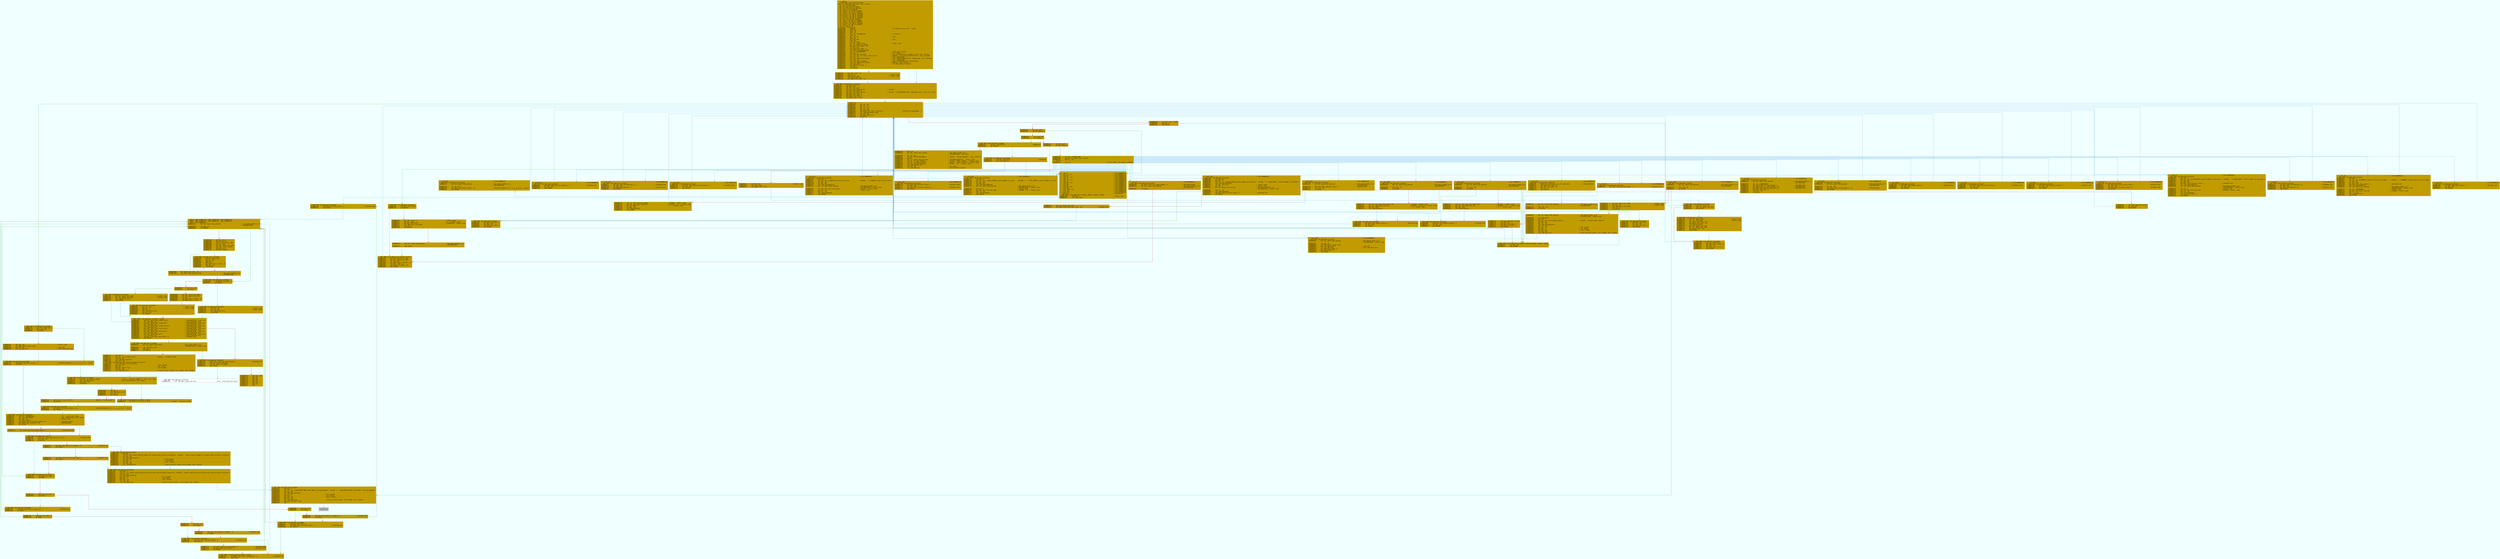 digraph code {
	graph [bgcolor=azure fontsize=8 fontname="Courier" splines="ortho"];
	node [fillcolor=gray style=filled shape=box];
	edge [arrowhead="normal"];
	"0x00002990" [URL="dbg.main/0x00002990", fillcolor="#c19c00",color="#c19c00", fontname="Courier",label="  ;-- main:\l  ; DATA XREF from entry0 @ 0x32d8\l2342: int dbg.main (int argc, char **argv);\l; var int oi @ rbp-0x48\l; var int tmp_cpl @ rbp-0x44\l; var size_t n_alloc @ rbp-0x40\l; var void *ptr @ rsp+0x18\l; var int64_t var_10h @ rsp+0x20\l; var int64_t var_1ch @ rsp+0x2c\l; var uint32_t var_20h @ rsp+0x30\l; var uint32_t var_28h @ rsp+0x38\l; var uint32_t var_2dh @ rsp+0x3d\l; var uint32_t var_2eh @ rsp+0x3e\l; var char *var_2fh @ rsp+0x3f\l; var int64_t var_38h @ rsp+0x48\l; var int64_t var_3ch @ rsp+0x4c\l; var uint32_t var_40h @ rsp+0x50\l; var int64_t var_48h @ rsp+0x58\l; arg int argc @ rdi\l; arg char **argv @ rsi\l0x00002990      endbr64                                                ; int main(int argc,char ** argv);\l0x00002994      push r15\l0x00002996      push r14\l0x00002998      push r13\l0x0000299a      lea r13, [0x0000e119]                                  ; \"coreutils\"\l0x000029a1      push r12\l0x000029a3      mov r12, rsi                                           ; argv\l0x000029a6      push rbp\l0x000029a7      mov ebp, edi                                           ; argc\l0x000029a9      push rbx\l0x000029aa      sub rsp, 0x58\l0x000029ae      mov rdi, qword [rsi]                                   ; int64_t arg1\l0x000029b1      mov rax, qword fs:[0x28]\l0x000029ba      mov qword [var_48h], rax\l0x000029bf      xor eax, eax\l0x000029c1      mov qword [var_40h], 0\l0x000029ca      call dbg.set_program_name\l0x000029cf      lea rsi, [0x0000e06b]                                  ; const char *locale\l0x000029d6      mov edi, 6                                             ; int category\l0x000029db      call sym.imp.setlocale                                 ; char *setlocale(int category, const char *locale)\l0x000029e0      lea rsi, str._usr_local_share_locale                   ; 0xe160 ; \"/usr/local/share/locale\" ; char *dirname\l0x000029e7      mov rdi, r13                                           ; char *domainname\l0x000029ea      call sym.imp.bindtextdomain                            ; char *bindtextdomain(char *domainname, char *dirname)\l0x000029ef      mov rdi, r13                                           ; char *domainname\l0x000029f2      call sym.imp.textdomain                                ; char *textdomain(char *domainname)\l0x000029f7      lea rdi, [dbg.close_stdout]                            ; 0x6100 ; func function\l0x000029fe      call sym.atexit                                        ; int atexit(func function)\l0x00002a03      mov qword [var_20h], 0\l0x00002a0c      cmp ebp, 1\l0x00002a0f      jle 0x2a26\l"]
	"0x00002a11" [URL="dbg.main/0x00002a11", fillcolor="#c19c00",color="#c19c00", fontname="Courier",label="0x00002a11      lea edi, [rbp - 1]\l0x00002a14      mov esi, 8                                             ; int64_t arg2\l0x00002a19      movsxd rdi, edi                                        ; int64_t arg1\l0x00002a1c      call dbg.xnmalloc\l0x00002a21      mov qword [var_20h], rax\l"]
	"0x00002a26" [URL="dbg.main/0x00002a26", fillcolor="#c19c00",color="#c19c00", fontname="Courier",label="; CODE XREF from dbg.main @ 0x2a0f\l0x00002a26      mov qword [ptr], 0\l0x00002a2f      xor ebx, ebx\l0x00002a31      lea r15, [var_38h]\l0x00002a36      lea r14, obj.long_options                              ; 0x137c0\l0x00002a3d      mov byte [var_2eh], 0\l0x00002a42      lea r13, obj.short_options                             ; 0xf7a0 ; \"-0123456789D:FJN:S::TW:abcde::fh:i::l:mn::o:rs::tvw:\"\l0x00002a49      mov byte [var_2fh], 0\l0x00002a4e      mov byte [var_2dh], 0\l0x00002a53      mov dword [var_28h], 0\l0x00002a5b      nop dword [rax + rax]\l"]
	"0x00002a60" [URL="dbg.main/0x00002a60", fillcolor="#c19c00",color="#c19c00", fontname="Courier",label="; XREFS(27)\l0x00002a60      mov rdx, r13\l0x00002a63      mov r8, r15\l0x00002a66      mov rcx, r14\l0x00002a69      mov rsi, r12\l0x00002a6c      mov edi, ebp\l0x00002a6e      mov dword [var_38h], 0xffffffff                        ; [0xffffffff:4]=0x2200 ; -1\l0x00002a76      call sym.imp.getopt_long\l0x00002a7b      mov edx, eax\l0x00002a7d      cmp edx, 0xffffffff\l0x00002a80      je 0x2f78\l"]
	"0x00002a86" [URL="dbg.main/0x00002a86", fillcolor="#c19c00",color="#c19c00", fontname="Courier",label="0x00002a86      lea eax, [rdx - 0x30]\l0x00002a89      cmp eax, 9\l0x00002a8c      jbe 0x2f00\l"]
	"0x00002a92" [URL="dbg.main/0x00002a92", fillcolor="#c19c00",color="#c19c00", fontname="Courier",label="0x00002a92      cmp edx, 0x81\l0x00002a98      jg case.0x2ac0.0\l"]
	"0x00002a9e" [URL="dbg.main/0x00002a9e", fillcolor="#c19c00",color="#c19c00", fontname="Courier",label="0x00002a9e      test edx, edx\l0x00002aa0      jle 0x2ea0\l"]
	"0x00002aa6" [URL="dbg.main/0x00002aa6", fillcolor="#c19c00",color="#c19c00", fontname="Courier",label="0x00002aa6      cmp edx, 0x81\l0x00002aac      ja case.0x2ac0.0\l"]
	"0x00002ab2" [URL="dbg.main/0x00002ab2", fillcolor="#c19c00",color="#c19c00", fontname="Courier",label="0x00002ab2      lea rbx, [0x0000f580]\l0x00002ab9      movsxd rax, dword [rbx + rdx*4]\l0x00002abd      add rax, rbx\l;-- switch\l0x00002ac0      jmp rax                                                ; switch table (130 cases) at 0xf580\l"]
	"0x00002ac3" [URL="dbg.main/0x00002ac3", fillcolor="#c19c00",color="#c19c00", fontname="Courier",label=";-- case 70:                                                           ; from 0x00002ac0\l; CODE XREF from dbg.main @ 0x2ac0\l0x00002ac3      mov byte [obj.use_form_feed], 1                        ; [0x141f7:1]=1\l"]
	"0x00002aca" [URL="dbg.main/0x00002aca", fillcolor="#c19c00",color="#c19c00", fontname="Courier",label="; CODE XREFS from dbg.main @ 0x2b2d, 0x2c18, 0x2c95, 0x2e40, 0x2f66\l0x00002aca      xor ebx, ebx\l0x00002acc      jmp 0x2a60\l"]
	"0x00002ace" [URL="dbg.main/0x00002ace", fillcolor="#c19c00",color="#c19c00", fontname="Courier",label=";-- case 68:                                                           ; from 0x00002ac0\l; CODE XREF from dbg.main @ 0x2ac0\l0x00002ace      mov rax, qword [obj.optarg]                            ; obj.optarg_GLIBC_2.2.5\l                                                                       ; [0x14100:8]=0\l0x00002ad5      xor ebx, ebx\l0x00002ad7      mov qword [obj.date_format], rax                       ; [0x14170:8]=0xe151 str._Y__m__d__H:_M ; \"Q\\xe1\"\l0x00002ade      jmp 0x2a60\l"]
	"0x00002ae0" [URL="dbg.main/0x00002ae0", fillcolor="#c19c00",color="#c19c00", fontname="Courier",label=";-- case 1:                                                            ; from 0x00002ac0\l; CODE XREF from dbg.main @ 0x2ac0\l0x00002ae0      cmp qword [obj.first_page_number], 0                   ; [0x141c8:8]=504\l0x00002ae8      mov rax, qword [obj.optarg]                            ; obj.optarg_GLIBC_2.2.5\l                                                                       ; [0x14100:8]=0\l0x00002aef      je 0x2f48\l"]
	"0x00002af5" [URL="dbg.main/0x00002af5", fillcolor="#c19c00",color="#c19c00", fontname="Courier",label="; CODE XREFS from dbg.main @ 0x2f4b, 0x2f73\l0x00002af5      mov edx, dword [var_28h]\l0x00002af9      mov rdi, qword [var_20h]\l0x00002afe      xor ebx, ebx\l0x00002b00      mov qword [rdi + rdx*8], rax\l0x00002b04      lea eax, [rdx + 1]\l0x00002b07      mov dword [var_28h], eax\l0x00002b0b      jmp 0x2a60\l"]
	"0x00002b10" [URL="dbg.main/0x00002b10", fillcolor="#c19c00",color="#c19c00", fontname="Courier",label=";-- case 129:                                                          ; from 0x00002ac0\l; CODE XREF from dbg.main @ 0x2ac0\l0x00002b10      mov rdx, qword [obj.optarg]                            ; obj.optarg_GLIBC_2.2.5\l                                                                       ; [0x14100:8]=0\l0x00002b17      test rdx, rdx\l0x00002b1a      je 0x3291\l"]
	"0x00002b20" [URL="dbg.main/0x00002b20", fillcolor="#c19c00",color="#c19c00", fontname="Courier",label="0x00002b20      mov edi, dword [var_38h]                               ; int64_t arg1\l0x00002b24      xor esi, esi                                           ; int64_t arg2\l0x00002b26      call dbg.first_last_page\l0x00002b2b      test al, al\l0x00002b2d      jne 0x2aca\l"]
	"0x00002b2f" [URL="dbg.main/0x00002b2f", fillcolor="#c19c00",color="#c19c00", fontname="Courier",label="0x00002b2f      mov rdi, qword [obj.optarg]                            ; obj.optarg_GLIBC_2.2.5\l                                                                       ; [0x14100:8]=0 ; int64_t arg1\l0x00002b36      call dbg.quote\l0x00002b3b      mov edx, 5\l0x00002b40      lea rsi, str.invalid_page_range__s                     ; 0xe178 ; \"invalid page range %s\"\l0x00002b47      xor edi, edi\l0x00002b49      mov r12, rax\l0x00002b4c      call sym.imp.dcgettext\l0x00002b51      mov rcx, r12\l0x00002b54      xor esi, esi                                           ; int errname\l0x00002b56      mov edi, 1                                             ; int status\l0x00002b5b      mov rdx, rax                                           ; char *format\l0x00002b5e      xor eax, eax\l0x00002b60      call sym.imp.error                                     ; void error(int status, int errname, char *format)\l"]
	"0x00002b65" [URL="dbg.main/0x00002b65", fillcolor="#c19c00",color="#c19c00", fontname="Courier",label=";-- case 128:                                                          ; from 0x00002ac0\l; CODE XREF from dbg.main @ 0x2ac0\l0x00002b65      mov rdi, qword [obj.optarg]                            ; obj.optarg_GLIBC_2.2.5\l                                                                       ; [0x14100:8]=0 ; int64_t arg1\l0x00002b6c      xor ebx, ebx\l0x00002b6e      call dbg.parse_column_count\l0x00002b73      mov rdi, qword [ptr]                                   ; void *ptr\l0x00002b78      call sym.imp.free                                      ; void free(void *ptr)\l0x00002b7d      mov qword [var_40h], 0\l0x00002b86      mov qword [ptr], 0\l0x00002b8f      jmp 0x2a60\l"]
	"0x00002b94" [URL="dbg.main/0x00002b94", fillcolor="#c19c00",color="#c19c00", fontname="Courier",label=";-- case 119:                                                          ; from 0x00002ac0\l; CODE XREF from dbg.main @ 0x2ac0\l0x00002b94      xor edi, edi\l0x00002b96      mov edx, 5\l0x00002b9b      lea rsi, str._w_PAGE_WIDTH_invalid_number_of_characters ; 0xf488 ; \"'-w PAGE_WIDTH' invalid number of characters\"\l0x00002ba2      call sym.imp.dcgettext\l0x00002ba7      lea rdx, [var_3ch]                                     ; int64_t arg4\l0x00002bac      mov esi, 1                                             ; int64_t arg3\l0x00002bb1      mov rdi, qword [obj.optarg]                            ; obj.optarg_GLIBC_2.2.5\l                                                                       ; [0x14100:8]=0 ; int64_t arg2\l0x00002bb8      mov rcx, rax\l0x00002bbb      call sym.getoptnum\l0x00002bc0      cmp byte [obj.truncate_lines], 0                       ; [0x141ed:1]=1\l0x00002bc7      jne 0x2bd3\l"]
	"0x00002bc9" [URL="dbg.main/0x00002bc9", fillcolor="#c19c00",color="#c19c00", fontname="Courier",label="0x00002bc9      mov eax, dword [var_3ch]\l0x00002bcd      mov dword [obj.chars_per_line], eax                    ; [0x14044:4]=0\l"]
	"0x00002bd3" [URL="dbg.main/0x00002bd3", fillcolor="#c19c00",color="#c19c00", fontname="Courier",label="; CODE XREF from dbg.main @ 0x2bc7\l0x00002bd3      mov byte [var_2fh], 1\l0x00002bd8      xor ebx, ebx\l0x00002bda      mov byte [var_2dh], 1\l0x00002bdf      jmp 0x2a60\l"]
	"0x00002be4" [URL="dbg.main/0x00002be4", fillcolor="#c19c00",color="#c19c00", fontname="Courier",label=";-- case 118:                                                          ; from 0x00002ac0\l; CODE XREF from dbg.main @ 0x2ac0\l0x00002be4      mov byte [obj.use_esc_sequence], 1                     ; [0x1419a:1]=1\l0x00002beb      xor ebx, ebx\l0x00002bed      jmp 0x2a60\l"]
	"0x00002bf2" [URL="dbg.main/0x00002bf2", fillcolor="#c19c00",color="#c19c00", fontname="Courier",label=";-- case 116:                                                          ; from 0x00002ac0\l; CODE XREF from dbg.main @ 0x2ac0\l0x00002bf2      mov byte [obj.extremities], 0                          ; [0x1404d:1]=0\l0x00002bf9      xor ebx, ebx\l0x00002bfb      mov byte [obj.keep_FF], 1                              ; [0x141fa:1]=1\l0x00002c02      jmp 0x2a60\l"]
	"0x00002c07" [URL="dbg.main/0x00002c07", fillcolor="#c19c00",color="#c19c00", fontname="Courier",label=";-- case 115:                                                          ; from 0x00002ac0\l; CODE XREF from dbg.main @ 0x2ac0\l0x00002c07      movzx eax, byte [obj.use_col_separator]                ; [0x14190:1]=1\l0x00002c0e      mov byte [var_2dh], al\l0x00002c12      mov byte [var_2eh], al\l0x00002c16      test al, al\l0x00002c18      jne 0x2aca\l"]
	"0x00002c1e" [URL="dbg.main/0x00002c1e", fillcolor="#c19c00",color="#c19c00", fontname="Courier",label="0x00002c1e      mov rdi, qword [obj.optarg]                            ; obj.optarg_GLIBC_2.2.5\l                                                                       ; [0x14100:8]=0\l0x00002c25      test rdi, rdi\l0x00002c28      je 0x312d\l"]
	"0x00002c2e" [URL="dbg.main/0x00002c2e", fillcolor="#c19c00",color="#c19c00", fontname="Courier",label="0x00002c2e      call dbg.separator_string\l0x00002c33      xor ebx, ebx\l0x00002c35      mov byte [var_2eh], 1\l0x00002c3a      mov byte [var_2dh], 1\l0x00002c3f      jmp 0x2a60\l"]
	"0x00002c44" [URL="dbg.main/0x00002c44", fillcolor="#c19c00",color="#c19c00", fontname="Courier",label=";-- case 114:                                                          ; from 0x00002ac0\l; CODE XREF from dbg.main @ 0x2ac0\l0x00002c44      mov byte [obj.ignore_failed_opens], 1                  ; [0x14191:1]=1\l0x00002c4b      xor ebx, ebx\l0x00002c4d      jmp 0x2a60\l"]
	"0x00002c52" [URL="dbg.main/0x00002c52", fillcolor="#c19c00",color="#c19c00", fontname="Courier",label=";-- case 111:                                                          ; from 0x00002ac0\l; CODE XREF from dbg.main @ 0x2ac0\l0x00002c52      mov edx, 5\l0x00002c57      lea rsi, str._o_MARGIN_invalid_line_offset             ; 0xf468 ; \"'-o MARGIN' invalid line offset\"\l0x00002c5e      xor edi, edi\l0x00002c60      xor ebx, ebx\l0x00002c62      call sym.imp.dcgettext\l0x00002c67      mov rdi, qword [obj.optarg]                            ; obj.optarg_GLIBC_2.2.5\l                                                                       ; [0x14100:8]=0 ; int64_t arg2\l0x00002c6e      lea rdx, obj.chars_per_margin                          ; 0x141dc ; int64_t arg4\l0x00002c75      xor esi, esi                                           ; int64_t arg3\l0x00002c77      mov rcx, rax\l0x00002c7a      call sym.getoptnum\l0x00002c7f      jmp 0x2a60\l"]
	"0x00002c84" [URL="dbg.main/0x00002c84", fillcolor="#c19c00",color="#c19c00", fontname="Courier",label=";-- case 110:                                                          ; from 0x00002ac0\l; CODE XREF from dbg.main @ 0x2ac0\l0x00002c84      mov rdi, qword [obj.optarg]                            ; obj.optarg_GLIBC_2.2.5\l                                                                       ; [0x14100:8]=0\l0x00002c8b      mov byte [obj.numbered_lines], 1                       ; [0x141ac:1]=1\l0x00002c92      test rdi, rdi\l0x00002c95      je 0x2aca\l"]
	"0x00002c9b" [URL="dbg.main/0x00002c9b", fillcolor="#c19c00",color="#c19c00", fontname="Courier",label="0x00002c9b      lea rcx, obj.chars_per_number                          ; 0x14010 ; int64_t arg4\l0x00002ca2      lea rdx, obj.number_separator                          ; 0x14020 ; \"\\t\" ; int64_t arg3\l0x00002ca9      mov esi, 0x6e                                          ; 'n' ; int64_t arg2\l0x00002cae      xor ebx, ebx\l0x00002cb0      call dbg.getoptarg\l0x00002cb5      jmp 0x2a60\l"]
	"0x00002cba" [URL="dbg.main/0x00002cba", fillcolor="#c19c00",color="#c19c00", fontname="Courier",label=";-- case 109:                                                          ; from 0x00002ac0\l; CODE XREF from dbg.main @ 0x2ac0\l0x00002cba      mov byte [obj.parallel_files], 1                       ; [0x141ff:1]=0\l0x00002cc1      xor ebx, ebx\l0x00002cc3      mov byte [obj.storing_columns], 0                      ; [0x1404c:1]=0\l0x00002cca      jmp 0x2a60\l"]
	"0x00002ccf" [URL="dbg.main/0x00002ccf", fillcolor="#c19c00",color="#c19c00", fontname="Courier",label=";-- case 108:                                                          ; from 0x00002ac0\l; CODE XREF from dbg.main @ 0x2ac0\l0x00002ccf      mov edx, 5\l0x00002cd4      lea rsi, str._l_PAGE_LENGTH_invalid_number_of_lines    ; 0xf408 ; \"'-l PAGE_LENGTH' invalid number of lines\"\l0x00002cdb      xor edi, edi\l0x00002cdd      xor ebx, ebx\l0x00002cdf      call sym.imp.dcgettext\l0x00002ce4      mov rdi, qword [obj.optarg]                            ; obj.optarg_GLIBC_2.2.5\l                                                                       ; [0x14100:8]=0 ; int64_t arg2\l0x00002ceb      mov esi, 1                                             ; int64_t arg3\l0x00002cf0      lea rdx, obj.lines_per_page                            ; 0x14048 ; \"B\" ; int64_t arg4\l0x00002cf7      mov rcx, rax\l0x00002cfa      call sym.getoptnum\l0x00002cff      jmp 0x2a60\l"]
	"0x00002d04" [URL="dbg.main/0x00002d04", fillcolor="#c19c00",color="#c19c00", fontname="Courier",label=";-- case 105:                                                          ; from 0x00002ac0\l; CODE XREF from dbg.main @ 0x2ac0\l0x00002d04      mov rdi, qword [obj.optarg]                            ; obj.optarg_GLIBC_2.2.5\l                                                                       ; [0x14100:8]=0\l0x00002d0b      test rdi, rdi\l0x00002d0e      je 0x2d28\l"]
	"0x00002d10" [URL="dbg.main/0x00002d10", fillcolor="#c19c00",color="#c19c00", fontname="Courier",label="0x00002d10      lea rcx, obj.chars_per_output_tab                      ; 0x14034 ; int64_t arg4\l0x00002d17      lea rdx, obj.output_tab_char                           ; 0x14038 ; U\"\\t\\b\\t\" ; int64_t arg3\l0x00002d1e      mov esi, 0x69                                          ; 'i' ; int64_t arg2\l0x00002d23      call dbg.getoptarg\l"]
	"0x00002d28" [URL="dbg.main/0x00002d28", fillcolor="#c19c00",color="#c19c00", fontname="Courier",label="; CODE XREF from dbg.main @ 0x2d0e\l0x00002d28      mov byte [obj.tabify_output], 1                        ; [0x141e4:1]=1\l0x00002d2f      xor ebx, ebx\l0x00002d31      jmp 0x2a60\l"]
	"0x00002d36" [URL="dbg.main/0x00002d36", fillcolor="#c19c00",color="#c19c00", fontname="Courier",label=";-- case 104:                                                          ; from 0x00002ac0\l; CODE XREF from dbg.main @ 0x2ac0\l0x00002d36      mov rax, qword [obj.optarg]                            ; obj.optarg_GLIBC_2.2.5\l                                                                       ; [0x14100:8]=0\l0x00002d3d      xor ebx, ebx\l0x00002d3f      mov qword [obj.custom_header], rax                     ; [0x14178:8]=0\l0x00002d46      jmp 0x2a60\l"]
	"0x00002d4b" [URL="dbg.main/0x00002d4b", fillcolor="#c19c00",color="#c19c00", fontname="Courier",label=";-- case 101:                                                          ; from 0x00002ac0\l; CODE XREF from dbg.main @ 0x2ac0\l0x00002d4b      mov rdi, qword [obj.optarg]                            ; obj.optarg_GLIBC_2.2.5\l                                                                       ; [0x14100:8]=0\l0x00002d52      test rdi, rdi\l0x00002d55      je 0x2d6f\l"]
	"0x00002d57" [URL="dbg.main/0x00002d57", fillcolor="#c19c00",color="#c19c00", fontname="Courier",label="0x00002d57      lea rcx, obj.chars_per_input_tab                       ; 0x1403c ; int64_t arg4\l0x00002d5e      lea rdx, obj.input_tab_char                            ; 0x14040 ; \"\\t\" ; int64_t arg3\l0x00002d65      mov esi, 0x65                                          ; 'e' ; int64_t arg2\l0x00002d6a      call dbg.getoptarg\l"]
	"0x00002d6f" [URL="dbg.main/0x00002d6f", fillcolor="#c19c00",color="#c19c00", fontname="Courier",label="; CODE XREF from dbg.main @ 0x2d55\l0x00002d6f      mov byte [obj.untabify_input], 1                       ; [0x141e5:1]=1\l0x00002d76      xor ebx, ebx\l0x00002d78      jmp 0x2a60\l"]
	"0x00002d7d" [URL="dbg.main/0x00002d7d", fillcolor="#c19c00",color="#c19c00", fontname="Courier",label=";-- case 100:                                                          ; from 0x00002ac0\l; CODE XREF from dbg.main @ 0x2ac0\l0x00002d7d      mov byte [obj.double_space], 1                         ; [0x14198:1]=1\l0x00002d84      xor ebx, ebx\l0x00002d86      jmp 0x2a60\l"]
	"0x00002d8b" [URL="dbg.main/0x00002d8b", fillcolor="#c19c00",color="#c19c00", fontname="Courier",label=";-- case 99:                                                           ; from 0x00002ac0\l; CODE XREF from dbg.main @ 0x2ac0\l0x00002d8b      mov byte [obj.use_cntrl_prefix], 1                     ; [0x14199:1]=1\l0x00002d92      xor ebx, ebx\l0x00002d94      jmp 0x2a60\l"]
	"0x00002d99" [URL="dbg.main/0x00002d99", fillcolor="#c19c00",color="#c19c00", fontname="Courier",label=";-- case 98:                                                           ; from 0x00002ac0\l; CODE XREF from dbg.main @ 0x2ac0\l0x00002d99      mov byte [obj.balance_columns], 1                      ; [0x141f4:1]=1\l0x00002da0      xor ebx, ebx\l0x00002da2      jmp 0x2a60\l"]
	"0x00002da7" [URL="dbg.main/0x00002da7", fillcolor="#c19c00",color="#c19c00", fontname="Courier",label=";-- case 97:                                                           ; from 0x00002ac0\l; CODE XREF from dbg.main @ 0x2ac0\l0x00002da7      mov byte [obj.print_across_flag], 1                    ; [0x141f5:1]=1\l0x00002dae      xor ebx, ebx\l0x00002db0      mov byte [obj.storing_columns], 0                      ; [0x1404c:1]=0\l0x00002db7      jmp 0x2a60\l"]
	"0x00002dbc" [URL="dbg.main/0x00002dbc", fillcolor="#c19c00",color="#c19c00", fontname="Courier",label=";-- case 87:                                                           ; from 0x00002ac0\l; CODE XREF from dbg.main @ 0x2ac0\l0x00002dbc      mov edx, 5\l0x00002dc1      lea rsi, str._W_PAGE_WIDTH_invalid_number_of_characters ; 0xf4b8 ; \"'-W PAGE_WIDTH' invalid number of characters\"\l0x00002dc8      xor edi, edi\l0x00002dca      xor ebx, ebx\l0x00002dcc      mov byte [obj.truncate_lines], 1                       ; [0x141ed:1]=1\l0x00002dd3      call sym.imp.dcgettext\l0x00002dd8      mov rdi, qword [obj.optarg]                            ; obj.optarg_GLIBC_2.2.5\l                                                                       ; [0x14100:8]=0 ; int64_t arg2\l0x00002ddf      mov esi, 1                                             ; int64_t arg3\l0x00002de4      lea rdx, obj.chars_per_line                            ; 0x14044 ; int64_t arg4\l0x00002deb      mov rcx, rax\l0x00002dee      call sym.getoptnum\l0x00002df3      mov byte [var_2fh], 0\l0x00002df8      jmp 0x2a60\l"]
	"0x00002dfd" [URL="dbg.main/0x00002dfd", fillcolor="#c19c00",color="#c19c00", fontname="Courier",label=";-- case 84:                                                           ; from 0x00002ac0\l; CODE XREF from dbg.main @ 0x2ac0\l0x00002dfd      mov byte [obj.extremities], 0                          ; [0x1404d:1]=0\l0x00002e04      xor ebx, ebx\l0x00002e06      mov byte [obj.keep_FF], 0                              ; [0x141fa:1]=1\l0x00002e0d      jmp 0x2a60\l"]
	"0x00002e12" [URL="dbg.main/0x00002e12", fillcolor="#c19c00",color="#c19c00", fontname="Courier",label=";-- case 83:                                                           ; from 0x00002ac0\l; CODE XREF from dbg.main @ 0x2ac0\l0x00002e12      mov rdi, qword [obj.optarg]                            ; obj.optarg_GLIBC_2.2.5\l                                                                       ; [0x14100:8]=0\l0x00002e19      lea rax, [0x0000e06b]\l0x00002e20      mov dword [obj.col_sep_length], 0                      ; [0x1418c:4]=0\l0x00002e2a      mov qword [obj.col_sep_string], rax                    ; [0x14050:8]=0\l0x00002e31      mov byte [obj.use_col_separator], 1                    ; [0x14190:1]=1\l0x00002e38      mov byte [var_2eh], 0\l0x00002e3d      test rdi, rdi\l0x00002e40      je 0x2aca\l"]
	"0x00002e46" [URL="dbg.main/0x00002e46", fillcolor="#c19c00",color="#c19c00", fontname="Courier",label="0x00002e46      call dbg.separator_string\l0x00002e4b      xor ebx, ebx\l0x00002e4d      jmp 0x2a60\l"]
	"0x00002e52" [URL="dbg.main/0x00002e52", fillcolor="#c19c00",color="#c19c00", fontname="Courier",label=";-- case 78:                                                           ; from 0x00002ac0\l; CODE XREF from dbg.main @ 0x2ac0\l0x00002e52      mov edx, 5\l0x00002e57      lea rsi, str._N_NUMBER_invalid_starting_line_number    ; 0xf438 ; \"'-N NUMBER' invalid starting line number\"\l0x00002e5e      xor edi, edi\l0x00002e60      xor ebx, ebx\l0x00002e62      mov byte [obj.skip_count], 0                           ; [0x14018:1]=0\l0x00002e69      call sym.imp.dcgettext\l0x00002e6e      mov rdi, qword [obj.optarg]                            ; obj.optarg_GLIBC_2.2.5\l                                                                       ; [0x14100:8]=0 ; int64_t arg2\l0x00002e75      mov esi, 0x80000000                                    ; int64_t arg3\l0x00002e7a      lea rdx, obj.start_line_num                            ; 0x14014 ; int64_t arg4\l0x00002e81      mov rcx, rax\l0x00002e84      call sym.getoptnum\l0x00002e89      jmp 0x2a60\l"]
	"0x00002e8e" [URL="dbg.main/0x00002e8e", fillcolor="#c19c00",color="#c19c00", fontname="Courier",label=";-- case 74:                                                           ; from 0x00002ac0\l; CODE XREF from dbg.main @ 0x2ac0\l0x00002e8e      mov byte [obj.join_lines], 1                           ; [0x141ec:1]=1\l0x00002e95      xor ebx, ebx\l0x00002e97      jmp 0x2a60\l"]
	"0x00002ea0" [URL="dbg.main/0x00002ea0", fillcolor="#c19c00",color="#c19c00", fontname="Courier",label="; CODE XREF from dbg.main @ 0x2aa0\l0x00002ea0      cmp edx, 0xffffff7d                                    ; 4294967165\l0x00002ea6      jne 0x2ee8\l"]
	"0x00002ea8" [URL="dbg.main/0x00002ea8", fillcolor="#c19c00",color="#c19c00", fontname="Courier",label="0x00002ea8      push rax\l0x00002ea9      mov rdi, qword [obj.stdout]                            ; obj.stdout_GLIBC_2.2.5\l                                                                       ; [0x140e8:8]=0 ; func main\l0x00002eb0      xor eax, eax\l0x00002eb2      lea r9, str.Roland_Huebner                             ; 0xe18e ; \"Roland Huebner\" ; func rtld_fini\l0x00002eb9      push 0\l0x00002ebb      mov rcx, qword [obj.Version]                           ; [0x14058:8]=0xf7d5 ; int64_t arg5\l0x00002ec2      lea r8, str.Pete_TerMaat                               ; 0xe19d ; \"Pete TerMaat\" ; int64_t arg6\l0x00002ec9      lea rdx, str.GNU_coreutils                             ; 0xe115 ; \"GNU coreutils\" ; int64_t arg3\l0x00002ed0      lea rsi, [global_program]                              ; 0xe09c ; \"pr\" ; int64_t arg2\l0x00002ed7      call dbg.version_etc\l0x00002edc      xor edi, edi                                           ; int status\l0x00002ede      call sym.imp.exit                                      ; void exit(int status)\l"]
	"0x00002ee8" [URL="dbg.main/0x00002ee8", fillcolor="#c19c00",color="#c19c00", fontname="Courier",label="; CODE XREF from dbg.main @ 0x2ea6\l0x00002ee8      cmp edx, 0xffffff7e                                    ; 4294967166\l0x00002eee      jne case.0x2ac0.0\l"]
	"0x00002ef4" [URL="dbg.main/0x00002ef4", fillcolor="#c19c00",color="#c19c00", fontname="Courier",label="0x00002ef4      xor edi, edi                                           ; int64_t arg1\l0x00002ef6      call dbg.usage\l0x00002efb      nop dword [rax + rax]\l"]
	"0x00002f00" [URL="dbg.main/0x00002f00", fillcolor="#c19c00",color="#c19c00", fontname="Courier",label="; CODE XREF from dbg.main @ 0x2a8c\l0x00002f00      lea rcx, [rbx + 1]\l0x00002f04      cmp rcx, qword [var_40h]\l0x00002f09      jae 0x2f20\l"]
	"0x00002f0b" [URL="dbg.main/0x00002f0b", fillcolor="#c19c00",color="#c19c00", fontname="Courier",label="; CODE XREF from dbg.main @ 0x2f46\l0x00002f0b      mov rax, qword [ptr]\l0x00002f10      mov byte [rax + rbx], dl\l0x00002f13      mov rbx, rcx\l0x00002f16      mov byte [rax + rcx], 0\l0x00002f1a      jmp 0x2a60\l"]
	"0x00002f20" [URL="dbg.main/0x00002f20", fillcolor="#c19c00",color="#c19c00", fontname="Courier",label="; CODE XREF from dbg.main @ 0x2f09\l0x00002f20      mov rdi, qword [ptr]                                   ; int64_t arg1\l0x00002f25      lea rsi, [var_40h]                                     ; int64_t arg2\l0x00002f2a      mov dword [var_1ch], edx\l0x00002f2e      mov qword [var_10h], rcx\l0x00002f33      call dbg.x2realloc\l0x00002f38      mov edx, dword [var_1ch]\l0x00002f3c      mov rcx, qword [var_10h]\l0x00002f41      mov qword [ptr], rax\l0x00002f46      jmp 0x2f0b\l"]
	"0x00002f48" [URL="dbg.main/0x00002f48", fillcolor="#c19c00",color="#c19c00", fontname="Courier",label="; CODE XREF from dbg.main @ 0x2aef\l0x00002f48      cmp byte [rax], 0x2b\l0x00002f4b      jne 0x2af5\l"]
	"0x00002f51" [URL="dbg.main/0x00002f51", fillcolor="#c19c00",color="#c19c00", fontname="Courier",label="0x00002f51      lea rdx, [rax + 1]                                     ; int64_t arg3\l0x00002f55      mov esi, 0x2b                                          ; '+' ; int64_t arg2\l0x00002f5a      mov edi, 0xfffffffe                                    ; 4294967294 ; int64_t arg1\l0x00002f5f      call dbg.first_last_page\l0x00002f64      test al, al\l0x00002f66      jne 0x2aca\l"]
	"0x00002f6c" [URL="dbg.main/0x00002f6c", fillcolor="#c19c00",color="#c19c00", fontname="Courier",label="0x00002f6c      mov rax, qword [obj.optarg]                            ; obj.optarg_GLIBC_2.2.5\l                                                                       ; [0x14100:8]=0\l0x00002f73      jmp 0x2af5\l"]
	"0x00002f78" [URL="dbg.main/0x00002f78", fillcolor="#c19c00",color="#c19c00", fontname="Courier",label="; CODE XREF from dbg.main @ 0x2a80\l0x00002f78      mov rbx, qword [ptr]\l0x00002f7d      test rbx, rbx\l0x00002f80      je 0x2f92\l"]
	"0x00002f82" [URL="dbg.main/0x00002f82", fillcolor="#c19c00",color="#c19c00", fontname="Courier",label="0x00002f82      mov rdi, rbx                                           ; int64_t arg1\l0x00002f85      call dbg.parse_column_count\l0x00002f8a      mov rdi, rbx                                           ; void *ptr\l0x00002f8d      call sym.imp.free                                      ; void free(void *ptr)\l"]
	"0x00002f92" [URL="dbg.main/0x00002f92", fillcolor="#c19c00",color="#c19c00", fontname="Courier",label="; CODE XREF from dbg.main @ 0x2f80\l0x00002f92      cmp qword [obj.date_format], 0                         ; [0x14170:8]=0xe151 str._Y__m__d__H:_M ; \"Q\\xe1\"\l0x00002f9a      je 0x31f3\l"]
	"0x00002fa0" [URL="dbg.main/0x00002fa0", fillcolor="#c19c00",color="#c19c00", fontname="Courier",label="; CODE XREF from dbg.main @ 0x3229\l0x00002fa0      lea rdi, [0x0000e1ba]                                  ; \"TZ\" ; const char *name\l0x00002fa7      call sym.imp.getenv                                    ; char *getenv(const char *name)\l0x00002fac      mov rdi, rax                                           ; int64_t arg1\l0x00002faf      call dbg.tzalloc\l0x00002fb4      cmp qword [obj.first_page_number], 0                   ; [0x141c8:8]=504\l0x00002fbc      mov qword [obj.localtz], rax                           ; [0x14168:8]=0\l0x00002fc3      jne 0x2fd0\l"]
	"0x00002fc5" [URL="dbg.main/0x00002fc5", fillcolor="#c19c00",color="#c19c00", fontname="Courier",label="0x00002fc5      mov qword [obj.first_page_number], 1                   ; [0x141c8:8]=504\l"]
	"0x00002fd0" [URL="dbg.main/0x00002fd0", fillcolor="#c19c00",color="#c19c00", fontname="Courier",label="; CODE XREF from dbg.main @ 0x2fc3\l0x00002fd0      movzx edi, byte [obj.parallel_files]                   ; [0x141ff:1]=0\l0x00002fd7      test dil, dil\l0x00002fda      je 0x2ff6\l"]
	"0x00002fdc" [URL="dbg.main/0x00002fdc", fillcolor="#c19c00",color="#c19c00", fontname="Courier",label="0x00002fdc      cmp byte [obj.explicit_columns], 0                     ; [0x141fb:1]=1\l0x00002fe3      jne 0x3249\l"]
	"0x00002fe9" [URL="dbg.main/0x00002fe9", fillcolor="#c19c00",color="#c19c00", fontname="Courier",label="0x00002fe9      cmp byte [obj.print_across_flag], 0                    ; [0x141f5:1]=1\l0x00002ff0      jne 0x326d\l"]
	"0x00002ff6" [URL="dbg.main/0x00002ff6", fillcolor="#c19c00",color="#c19c00", fontname="Courier",label="; CODE XREF from dbg.main @ 0x2fda\l0x00002ff6      cmp byte [var_2dh], 0\l0x00002ffb      je 0x302c\l"]
	"0x00002ffd" [URL="dbg.main/0x00002ffd", fillcolor="#c19c00",color="#c19c00", fontname="Courier",label="0x00002ffd      cmp byte [var_2fh], 0\l0x00003002      je 0x313e\l"]
	"0x00003008" [URL="dbg.main/0x00003008", fillcolor="#c19c00",color="#c19c00", fontname="Courier",label="0x00003008      test dil, dil\l0x0000300b      jne 0x301a\l"]
	"0x0000300d" [URL="dbg.main/0x0000300d", fillcolor="#c19c00",color="#c19c00", fontname="Courier",label="0x0000300d      cmp byte [obj.explicit_columns], 0                     ; [0x141fb:1]=1\l0x00003014      je 0x3238\l"]
	"0x0000301a" [URL="dbg.main/0x0000301a", fillcolor="#c19c00",color="#c19c00", fontname="Courier",label="; CODE XREF from dbg.main @ 0x300b\l0x0000301a      cmp byte [var_2eh], 0\l0x0000301f      mov byte [obj.truncate_lines], 1                       ; [0x141ed:1]=1\l0x00003026      jne 0x3185\l"]
	"0x0000302c" [URL="dbg.main/0x0000302c", fillcolor="#c19c00",color="#c19c00", fontname="Courier",label="; XREFS: CODE 0x00002ffb  CODE 0x00003145  CODE 0x00003150  \l; XREFS: CODE 0x00003162  CODE 0x0000317f  CODE 0x0000318c  \l; XREFS: CODE 0x0000323f  \l0x0000302c      mov eax, dword [obj.optind]                            ; obj.optind_GLIBC_2.2.5\l                                                                       ; [0x140f8:4]=0\l0x00003032      cmp ebp, eax\l0x00003034      jle 0x306e\l"]
	"0x00003036" [URL="dbg.main/0x00003036", fillcolor="#c19c00",color="#c19c00", fontname="Courier",label="0x00003036      mov esi, ebp\l0x00003038      movsxd rdx, eax\l0x0000303b      mov r9, qword [var_20h]\l0x00003040      sub esi, eax\l0x00003042      mov eax, dword [var_28h]\l0x00003046      lea rdx, [r12 + rdx*8]\l0x0000304a      add esi, eax\l0x0000304c      nop dword [rax]\l"]
	"0x00003050" [URL="dbg.main/0x00003050", fillcolor="#c19c00",color="#c19c00", fontname="Courier",label="; CODE XREF from dbg.main @ 0x3062\l0x00003050      mov r8, qword [rdx]\l0x00003053      mov ecx, eax\l0x00003055      add eax, 1\l0x00003058      add rdx, 8\l0x0000305c      mov qword [r9 + rcx*8], r8\l0x00003060      cmp eax, esi\l0x00003062      jne 0x3050\l"]
	"0x00003064" [URL="dbg.main/0x00003064", fillcolor="#c19c00",color="#c19c00", fontname="Courier",label="0x00003064      mov dword [var_28h], eax\l0x00003068      mov dword [obj.optind], ebp                            ; obj.optind_GLIBC_2.2.5\l                                                                       ; [0x140f8:4]=0\l"]
	"0x0000306e" [URL="dbg.main/0x0000306e", fillcolor="#c19c00",color="#c19c00", fontname="Courier",label="; CODE XREF from dbg.main @ 0x3034\l0x0000306e      cmp dword [var_28h], 0\l0x00003073      je 0x31a4\l"]
	"0x00003079" [URL="dbg.main/0x00003079", fillcolor="#c19c00",color="#c19c00", fontname="Courier",label="0x00003079      test dil, dil\l0x0000307c      jne 0x3191\l"]
	"0x00003082" [URL="dbg.main/0x00003082", fillcolor="#c19c00",color="#c19c00", fontname="Courier",label="0x00003082      mov eax, dword [var_28h]\l0x00003086      mov rbx, qword [var_20h]\l0x0000308b      sub eax, 1\l0x0000308e      lea rbp, [rbx + rax*8 + 8]\l0x00003093      nop dword [rax + rax]\l"]
	"0x00003098" [URL="dbg.main/0x00003098", fillcolor="#c19c00",color="#c19c00", fontname="Courier",label="; CODE XREF from dbg.main @ 0x30ac\l0x00003098      mov rsi, rbx                                           ; int64_t arg2\l0x0000309b      mov edi, 1                                             ; int64_t arg1\l0x000030a0      add rbx, 8\l0x000030a4      call sym.print_files\l0x000030a9      cmp rbx, rbp\l0x000030ac      jne 0x3098\l"]
	"0x000030ae" [URL="dbg.main/0x000030ae", fillcolor="#c19c00",color="#c19c00", fontname="Courier",label="; CODE XREFS from dbg.main @ 0x319f, 0x31ad\l0x000030ae      mov rdi, qword [obj.number_buff]                       ; [0x141a0:8]=12 ; void *ptr\l0x000030b5      call sym.imp.free                                      ; void free(void *ptr)\l0x000030ba      mov rdi, qword [obj.clump_buff]                        ; [0x14148:8]=8 ; void *ptr\l0x000030c1      call sym.imp.free                                      ; void free(void *ptr)\l0x000030c6      mov rdi, qword [obj.column_vector]                     ; [0x14228:8]=8 ; void *ptr\l0x000030cd      call sym.imp.free                                      ; void free(void *ptr)\l0x000030d2      mov rdi, qword [obj.line_vector]                       ; [0x14208:8]=0 ; void *ptr\l0x000030d9      call sym.imp.free                                      ; void free(void *ptr)\l0x000030de      mov rdi, qword [obj.end_vector]                        ; [0x14200:8]=0 ; void *ptr\l0x000030e5      call sym.imp.free                                      ; void free(void *ptr)\l0x000030ea      mov rdi, qword [obj.buff]                              ; [0x14220:8]=0 ; void *ptr\l0x000030f1      call sym.imp.free                                      ; void free(void *ptr)\l0x000030f6      cmp byte [obj.have_read_stdin], 0                      ; [0x141f6:1]=1\l0x000030fd      jne 0x31b2\l"]
	"0x00003103" [URL="dbg.main/0x00003103", fillcolor="#c19c00",color="#c19c00", fontname="Courier",label="; CODE XREF from dbg.main @ 0x31c1\l0x00003103      movzx eax, byte [obj.failed_opens]                     ; [0x141d0:1]=1\l0x0000310a      mov rdx, qword [var_48h]\l0x0000310f      sub rdx, qword fs:[0x28]\l0x00003118      jne 0x3244\l"]
	"0x0000311e" [URL="dbg.main/0x0000311e", fillcolor="#c19c00",color="#c19c00", fontname="Courier",label="0x0000311e      add rsp, 0x58\l0x00003122      pop rbx\l0x00003123      pop rbp\l0x00003124      pop r12\l0x00003126      pop r13\l0x00003128      pop r14\l0x0000312a      pop r15\l0x0000312c      ret\l"]
	"0x0000312d" [URL="dbg.main/0x0000312d", fillcolor="#c19c00",color="#c19c00", fontname="Courier",label="; CODE XREF from dbg.main @ 0x2c28\l0x0000312d      mov byte [var_2eh], 1\l0x00003132      xor ebx, ebx\l0x00003134      mov byte [var_2dh], 1\l0x00003139      jmp 0x2a60\l"]
	"0x0000313e" [URL="dbg.main/0x0000313e", fillcolor="#c19c00",color="#c19c00", fontname="Courier",label="; CODE XREF from dbg.main @ 0x3002\l0x0000313e      cmp byte [obj.use_col_separator], 1                    ; [0x14190:1]=1\l0x00003145      je 0x302c\l"]
	"0x0000314b" [URL="dbg.main/0x0000314b", fillcolor="#c19c00",color="#c19c00", fontname="Courier",label="0x0000314b      cmp byte [var_2eh], 0\l0x00003150      je 0x302c\l"]
	"0x00003156" [URL="dbg.main/0x00003156", fillcolor="#c19c00",color="#c19c00", fontname="Courier",label="0x00003156      test dil, dil\l0x00003159      jne 0x3168\l"]
	"0x0000315b" [URL="dbg.main/0x0000315b", fillcolor="#c19c00",color="#c19c00", fontname="Courier",label="0x0000315b      cmp byte [obj.explicit_columns], 0                     ; [0x141fb:1]=1\l0x00003162      je 0x302c\l"]
	"0x00003168" [URL="dbg.main/0x00003168", fillcolor="#c19c00",color="#c19c00", fontname="Courier",label="; CODE XREF from dbg.main @ 0x3159\l0x00003168      cmp byte [obj.truncate_lines], 0                       ; [0x141ed:1]=1\l0x0000316f      jne 0x3185\l"]
	"0x00003171" [URL="dbg.main/0x00003171", fillcolor="#c19c00",color="#c19c00", fontname="Courier",label="0x00003171      cmp dword [obj.col_sep_length], 0                      ; [0x1418c:4]=0\l0x00003178      mov byte [obj.join_lines], 1                           ; [0x141ec:1]=1\l0x0000317f      jle 0x302c\l"]
	"0x00003185" [URL="dbg.main/0x00003185", fillcolor="#c19c00",color="#c19c00", fontname="Courier",label="; CODE XREFS from dbg.main @ 0x3026, 0x316f\l0x00003185      mov byte [obj.use_col_separator], 1                    ; [0x14190:1]=1\l0x0000318c      jmp 0x302c\l"]
	"0x00003191" [URL="dbg.main/0x00003191", fillcolor="#c19c00",color="#c19c00", fontname="Courier",label="; CODE XREF from dbg.main @ 0x307c\l0x00003191      mov rsi, qword [var_20h]                               ; int64_t arg2\l0x00003196      mov edi, dword [var_28h]                               ; int64_t arg1\l0x0000319a      call sym.print_files\l0x0000319f      jmp 0x30ae\l"]
	"0x000031a4" [URL="dbg.main/0x000031a4", fillcolor="#c19c00",color="#c19c00", fontname="Courier",label="; CODE XREF from dbg.main @ 0x3073\l0x000031a4      xor esi, esi                                           ; int64_t arg2\l0x000031a6      xor edi, edi                                           ; int64_t arg1\l0x000031a8      call sym.print_files\l0x000031ad      jmp 0x30ae\l"]
	"0x000031b2" [URL="dbg.main/0x000031b2", fillcolor="#c19c00",color="#c19c00", fontname="Courier",label="; CODE XREF from dbg.main @ 0x30fd\l0x000031b2      mov rdi, qword [obj.stdin]                             ; obj.stdin_GLIBC_2.2.5\l                                                                       ; [0x140f0:8]=0 ; int64_t arg1\l0x000031b9      call dbg.rpl_fclose\l0x000031be      add eax, 1\l0x000031c1      jne 0x3103\l"]
	"0x000031c7" [URL="dbg.main/0x000031c7", fillcolor="#c19c00",color="#c19c00", fontname="Courier",label="0x000031c7      mov edx, 5\l0x000031cc      lea rsi, str.standard_input                            ; 0xe015 ; \"standard input\"\l0x000031d3      xor edi, edi\l0x000031d5      call sym.imp.dcgettext\l0x000031da      mov r12, rax\l; DATA XREF from dbg.emit_bug_reporting_address @ 0xaf31\l0x000031dd      call sym.imp.__errno_location\l0x000031e2      mov rdx, r12                                           ; char *format\l0x000031e5      mov edi, 1                                             ; int status\l0x000031ea      mov esi, dword [rax]                                   ; int errname\l0x000031ec      xor eax, eax\l0x000031ee      call sym.imp.error                                     ; void error(int status, int errname, char *format)\l"]
	"0x000031f3" [URL="dbg.main/0x000031f3", fillcolor="#c19c00",color="#c19c00", fontname="Courier",label="; CODE XREF from dbg.main @ 0x2f9a\l0x000031f3      lea rdi, str.POSIXLY_CORRECT                           ; 0xe1aa ; \"POSIXLY_CORRECT\" ; const char *name\l0x000031fa      call sym.imp.getenv                                    ; char *getenv(const char *name)\l0x000031ff      test rax, rax\l0x00003202      je 0x321b\l"]
	"0x00003204" [URL="dbg.main/0x00003204", fillcolor="#c19c00",color="#c19c00", fontname="Courier",label="0x00003204      mov edi, 2\l0x00003209      call dbg.hard_locale\l0x0000320e      test al, al\l0x00003210      jne 0x321b\l"]
	"0x00003212" [URL="dbg.main/0x00003212", fillcolor="#c19c00",color="#c19c00", fontname="Courier",label="0x00003212      lea rax, str._b__e__H:_M__Y                            ; 0xe142 ; \"%b %e %H:%M %Y\"\l0x00003219      jmp 0x3222\l"]
	"0x0000321b" [URL="dbg.main/0x0000321b", fillcolor="#c19c00",color="#c19c00", fontname="Courier",label="; CODE XREFS from dbg.main @ 0x3202, 0x3210\l0x0000321b      lea rax, str._Y__m__d__H:_M                            ; 0xe151 ; \"%Y-%m-%d %H:%M\"\l"]
	"0x00003222" [URL="dbg.main/0x00003222", fillcolor="#c19c00",color="#c19c00", fontname="Courier",label="; CODE XREF from dbg.main @ 0x3219\l0x00003222      mov qword [obj.date_format], rax                       ; [0x14170:8]=0xe151 str._Y__m__d__H:_M ; \"Q\\xe1\"\l0x00003229      jmp 0x2fa0\l"]
	"0x0000322e" [URL="dbg.main/0x0000322e", fillcolor="#c19c00",color="#c19c00", fontname="Courier",label=";-- case 0:                                                            ; from 0x00002ac0\l;-- case 3...67:                                                       ; from 0x00002ac0\l;-- case 69:                                                           ; from 0x00002ac0\l;-- case 71...73:                                                      ; from 0x00002ac0\l;-- case 75:                                                           ; from 0x00002ac0\l;-- case 76...77:                                                      ; from 0x00002ac0\l;-- case 79:                                                           ; from 0x00002ac0\l;-- case 80...82:                                                      ; from 0x00002ac0\l;-- case 85:                                                           ; from 0x00002ac0\l;-- case 86:                                                           ; from 0x00002ac0\l;-- case 89...96:                                                      ; from 0x00002ac0\l;-- case 103:                                                          ; from 0x00002ac0\l;-- case 106...107:                                                    ; from 0x00002ac0\l;-- case 112:                                                          ; from 0x00002ac0\l;-- case 113:                                                          ; from 0x00002ac0\l;-- default:                                                           ; from 0x2ac0\l; CODE XREFS from dbg.main @ 0x2a98, 0x2aac, 0x2ac0, 0x2eee\l0x0000322e      mov edi, 1                                             ; int64_t arg1\l0x00003233      call dbg.usage\l"]
	"0x00003238" [URL="dbg.main/0x00003238", fillcolor="#c19c00",color="#c19c00", fontname="Courier",label="; CODE XREF from dbg.main @ 0x3014\l0x00003238      mov byte [obj.join_lines], 1                           ; [0x141ec:1]=1\l0x0000323f      jmp 0x302c\l"]
	"0x00003244" [URL="dbg.main/0x00003244", fillcolor="white",color="#767676", fontname="Courier",label="; CODE XREF from dbg.main @ 0x3118\l0x00003244      call sym.imp.__stack_chk_fail                          ; void __stack_chk_fail(void)\l"]
	"0x00003249" [URL="dbg.main/0x00003249", fillcolor="#c19c00",color="#c19c00", fontname="Courier",label="; CODE XREF from dbg.main @ 0x2fe3\l0x00003249      mov edx, 5\l0x0000324e      lea rsi, str.cannot_specify_number_of_columns_when_printing_in_parallel ; 0xf4e8 ; \"cannot specify number of columns when printing in parallel\"\l0x00003255      xor edi, edi\l0x00003257      call sym.imp.dcgettext\l0x0000325c      xor esi, esi                                           ; int errname\l0x0000325e      mov edi, 1                                             ; int status\l0x00003263      mov rdx, rax                                           ; char *format\l0x00003266      xor eax, eax\l0x00003268      call sym.imp.error                                     ; void error(int status, int errname, char *format)\l"]
	"0x0000326d" [URL="dbg.main/0x0000326d", fillcolor="#c19c00",color="#c19c00", fontname="Courier",label="; CODE XREF from dbg.main @ 0x2ff0\l0x0000326d      mov edx, 5\l0x00003272      lea rsi, str.cannot_specify_both_printing_across_and_printing_in_parallel ; 0xf528 ; \"cannot specify both printing across and printing in parallel\"\l0x00003279      xor edi, edi\l0x0000327b      call sym.imp.dcgettext\l0x00003280      xor esi, esi                                           ; int errname\l0x00003282      mov edi, 1                                             ; int status\l0x00003287      mov rdx, rax                                           ; char *format\l0x0000328a      xor eax, eax\l0x0000328c      call sym.imp.error                                     ; void error(int status, int errname, char *format)\l"]
	"0x00003291" [URL="dbg.main/0x00003291", fillcolor="#c19c00",color="#c19c00", fontname="Courier",label="; CODE XREF from dbg.main @ 0x2b1a\l0x00003291      mov edx, 5\l0x00003296      lea rsi, str.__pagesFIRST_PAGE_:LAST_PAGE__missing_argument ; 0xf3d0 ; \"'--pages=FIRST_PAGE[:LAST_PAGE]' missing argument\"\l0x0000329d      xor edi, edi\l0x0000329f      call sym.imp.dcgettext\l0x000032a4      xor esi, esi                                           ; int errname\l0x000032a6      mov edi, 1                                             ; int status\l0x000032ab      mov rdx, rax                                           ; char *format\l0x000032ae      xor eax, eax\l0x000032b0      call sym.imp.error                                     ; void error(int status, int errname, char *format)\l0x000032b5      nop word cs:[rax + rax]\l0x000032bf      nop\l"]
        "0x00002990" -> "0x00002a26" [color="#13a10e"];
        "0x00002990" -> "0x00002a11" [color="#c50f1f"];
        "0x00002a11" -> "0x00002a26" [color="#3a96dd"];
        "0x00002a26" -> "0x00002a60" [color="#3a96dd"];
        "0x00002a60" -> "0x00002f78" [color="#13a10e"];
        "0x00002a60" -> "0x00002a86" [color="#c50f1f"];
        "0x00002a86" -> "0x00002f00" [color="#13a10e"];
        "0x00002a86" -> "0x00002a92" [color="#c50f1f"];
        "0x00002a92" -> "0x0000322e" [color="#13a10e"];
        "0x00002a92" -> "0x00002a9e" [color="#c50f1f"];
        "0x00002a9e" -> "0x00002ea0" [color="#13a10e"];
        "0x00002a9e" -> "0x00002aa6" [color="#c50f1f"];
        "0x00002aa6" -> "0x0000322e" [color="#13a10e"];
        "0x00002aa6" -> "0x00002ab2" [color="#c50f1f"];
        "0x00002ab2" -> "0x0000322e" [color="#3a96dd"];
        "0x00002ab2" -> "0x00002ae0" [color="#3a96dd"];
        "0x00002ab2" -> "0x0000322e" [color="#3a96dd"];
        "0x00002ab2" -> "0x0000322e" [color="#3a96dd"];
        "0x00002ab2" -> "0x0000322e" [color="#3a96dd"];
        "0x00002ab2" -> "0x0000322e" [color="#3a96dd"];
        "0x00002ab2" -> "0x0000322e" [color="#3a96dd"];
        "0x00002ab2" -> "0x0000322e" [color="#3a96dd"];
        "0x00002ab2" -> "0x0000322e" [color="#3a96dd"];
        "0x00002ab2" -> "0x0000322e" [color="#3a96dd"];
        "0x00002ab2" -> "0x0000322e" [color="#3a96dd"];
        "0x00002ab2" -> "0x0000322e" [color="#3a96dd"];
        "0x00002ab2" -> "0x0000322e" [color="#3a96dd"];
        "0x00002ab2" -> "0x0000322e" [color="#3a96dd"];
        "0x00002ab2" -> "0x0000322e" [color="#3a96dd"];
        "0x00002ab2" -> "0x0000322e" [color="#3a96dd"];
        "0x00002ab2" -> "0x0000322e" [color="#3a96dd"];
        "0x00002ab2" -> "0x0000322e" [color="#3a96dd"];
        "0x00002ab2" -> "0x0000322e" [color="#3a96dd"];
        "0x00002ab2" -> "0x0000322e" [color="#3a96dd"];
        "0x00002ab2" -> "0x0000322e" [color="#3a96dd"];
        "0x00002ab2" -> "0x0000322e" [color="#3a96dd"];
        "0x00002ab2" -> "0x0000322e" [color="#3a96dd"];
        "0x00002ab2" -> "0x0000322e" [color="#3a96dd"];
        "0x00002ab2" -> "0x0000322e" [color="#3a96dd"];
        "0x00002ab2" -> "0x0000322e" [color="#3a96dd"];
        "0x00002ab2" -> "0x0000322e" [color="#3a96dd"];
        "0x00002ab2" -> "0x0000322e" [color="#3a96dd"];
        "0x00002ab2" -> "0x0000322e" [color="#3a96dd"];
        "0x00002ab2" -> "0x0000322e" [color="#3a96dd"];
        "0x00002ab2" -> "0x0000322e" [color="#3a96dd"];
        "0x00002ab2" -> "0x0000322e" [color="#3a96dd"];
        "0x00002ab2" -> "0x0000322e" [color="#3a96dd"];
        "0x00002ab2" -> "0x0000322e" [color="#3a96dd"];
        "0x00002ab2" -> "0x0000322e" [color="#3a96dd"];
        "0x00002ab2" -> "0x0000322e" [color="#3a96dd"];
        "0x00002ab2" -> "0x0000322e" [color="#3a96dd"];
        "0x00002ab2" -> "0x0000322e" [color="#3a96dd"];
        "0x00002ab2" -> "0x0000322e" [color="#3a96dd"];
        "0x00002ab2" -> "0x0000322e" [color="#3a96dd"];
        "0x00002ab2" -> "0x0000322e" [color="#3a96dd"];
        "0x00002ab2" -> "0x0000322e" [color="#3a96dd"];
        "0x00002ab2" -> "0x0000322e" [color="#3a96dd"];
        "0x00002ab2" -> "0x0000322e" [color="#3a96dd"];
        "0x00002ab2" -> "0x0000322e" [color="#3a96dd"];
        "0x00002ab2" -> "0x0000322e" [color="#3a96dd"];
        "0x00002ab2" -> "0x0000322e" [color="#3a96dd"];
        "0x00002ab2" -> "0x0000322e" [color="#3a96dd"];
        "0x00002ab2" -> "0x0000322e" [color="#3a96dd"];
        "0x00002ab2" -> "0x0000322e" [color="#3a96dd"];
        "0x00002ab2" -> "0x0000322e" [color="#3a96dd"];
        "0x00002ab2" -> "0x0000322e" [color="#3a96dd"];
        "0x00002ab2" -> "0x0000322e" [color="#3a96dd"];
        "0x00002ab2" -> "0x0000322e" [color="#3a96dd"];
        "0x00002ab2" -> "0x0000322e" [color="#3a96dd"];
        "0x00002ab2" -> "0x0000322e" [color="#3a96dd"];
        "0x00002ab2" -> "0x0000322e" [color="#3a96dd"];
        "0x00002ab2" -> "0x0000322e" [color="#3a96dd"];
        "0x00002ab2" -> "0x0000322e" [color="#3a96dd"];
        "0x00002ab2" -> "0x0000322e" [color="#3a96dd"];
        "0x00002ab2" -> "0x0000322e" [color="#3a96dd"];
        "0x00002ab2" -> "0x0000322e" [color="#3a96dd"];
        "0x00002ab2" -> "0x0000322e" [color="#3a96dd"];
        "0x00002ab2" -> "0x0000322e" [color="#3a96dd"];
        "0x00002ab2" -> "0x0000322e" [color="#3a96dd"];
        "0x00002ab2" -> "0x0000322e" [color="#3a96dd"];
        "0x00002ab2" -> "0x0000322e" [color="#3a96dd"];
        "0x00002ab2" -> "0x0000322e" [color="#3a96dd"];
        "0x00002ab2" -> "0x00002ace" [color="#3a96dd"];
        "0x00002ab2" -> "0x0000322e" [color="#3a96dd"];
        "0x00002ab2" -> "0x00002ac3" [color="#3a96dd"];
        "0x00002ab2" -> "0x0000322e" [color="#3a96dd"];
        "0x00002ab2" -> "0x0000322e" [color="#3a96dd"];
        "0x00002ab2" -> "0x0000322e" [color="#3a96dd"];
        "0x00002ab2" -> "0x00002e8e" [color="#3a96dd"];
        "0x00002ab2" -> "0x0000322e" [color="#3a96dd"];
        "0x00002ab2" -> "0x0000322e" [color="#3a96dd"];
        "0x00002ab2" -> "0x0000322e" [color="#3a96dd"];
        "0x00002ab2" -> "0x00002e52" [color="#3a96dd"];
        "0x00002ab2" -> "0x0000322e" [color="#3a96dd"];
        "0x00002ab2" -> "0x0000322e" [color="#3a96dd"];
        "0x00002ab2" -> "0x0000322e" [color="#3a96dd"];
        "0x00002ab2" -> "0x0000322e" [color="#3a96dd"];
        "0x00002ab2" -> "0x00002e12" [color="#3a96dd"];
        "0x00002ab2" -> "0x00002dfd" [color="#3a96dd"];
        "0x00002ab2" -> "0x0000322e" [color="#3a96dd"];
        "0x00002ab2" -> "0x0000322e" [color="#3a96dd"];
        "0x00002ab2" -> "0x00002dbc" [color="#3a96dd"];
        "0x00002ab2" -> "0x0000322e" [color="#3a96dd"];
        "0x00002ab2" -> "0x0000322e" [color="#3a96dd"];
        "0x00002ab2" -> "0x0000322e" [color="#3a96dd"];
        "0x00002ab2" -> "0x0000322e" [color="#3a96dd"];
        "0x00002ab2" -> "0x0000322e" [color="#3a96dd"];
        "0x00002ab2" -> "0x0000322e" [color="#3a96dd"];
        "0x00002ab2" -> "0x0000322e" [color="#3a96dd"];
        "0x00002ab2" -> "0x0000322e" [color="#3a96dd"];
        "0x00002ab2" -> "0x0000322e" [color="#3a96dd"];
        "0x00002ab2" -> "0x00002da7" [color="#3a96dd"];
        "0x00002ab2" -> "0x00002d99" [color="#3a96dd"];
        "0x00002ab2" -> "0x00002d8b" [color="#3a96dd"];
        "0x00002ab2" -> "0x00002d7d" [color="#3a96dd"];
        "0x00002ab2" -> "0x00002d4b" [color="#3a96dd"];
        "0x00002ab2" -> "0x00002ac3" [color="#3a96dd"];
        "0x00002ab2" -> "0x0000322e" [color="#3a96dd"];
        "0x00002ab2" -> "0x00002d36" [color="#3a96dd"];
        "0x00002ab2" -> "0x00002d04" [color="#3a96dd"];
        "0x00002ab2" -> "0x0000322e" [color="#3a96dd"];
        "0x00002ab2" -> "0x0000322e" [color="#3a96dd"];
        "0x00002ab2" -> "0x00002ccf" [color="#3a96dd"];
        "0x00002ab2" -> "0x00002cba" [color="#3a96dd"];
        "0x00002ab2" -> "0x00002c84" [color="#3a96dd"];
        "0x00002ab2" -> "0x00002c52" [color="#3a96dd"];
        "0x00002ab2" -> "0x0000322e" [color="#3a96dd"];
        "0x00002ab2" -> "0x0000322e" [color="#3a96dd"];
        "0x00002ab2" -> "0x00002c44" [color="#3a96dd"];
        "0x00002ab2" -> "0x00002c07" [color="#3a96dd"];
        "0x00002ab2" -> "0x00002bf2" [color="#3a96dd"];
        "0x00002ab2" -> "0x0000322e" [color="#3a96dd"];
        "0x00002ab2" -> "0x00002be4" [color="#3a96dd"];
        "0x00002ab2" -> "0x00002b94" [color="#3a96dd"];
        "0x00002ab2" -> "0x0000322e" [color="#3a96dd"];
        "0x00002ab2" -> "0x0000322e" [color="#3a96dd"];
        "0x00002ab2" -> "0x0000322e" [color="#3a96dd"];
        "0x00002ab2" -> "0x0000322e" [color="#3a96dd"];
        "0x00002ab2" -> "0x0000322e" [color="#3a96dd"];
        "0x00002ab2" -> "0x0000322e" [color="#3a96dd"];
        "0x00002ab2" -> "0x0000322e" [color="#3a96dd"];
        "0x00002ab2" -> "0x0000322e" [color="#3a96dd"];
        "0x00002ab2" -> "0x00002b65" [color="#3a96dd"];
        "0x00002ab2" -> "0x00002b10" [color="#3a96dd"];
        "0x00002ac3" -> "0x00002aca" [color="#3a96dd"];
        "0x00002aca" -> "0x00002a60" [color="#3a96dd"];
        "0x00002ace" -> "0x00002a60" [color="#3a96dd"];
        "0x00002ae0" -> "0x00002f48" [color="#13a10e"];
        "0x00002ae0" -> "0x00002af5" [color="#c50f1f"];
        "0x00002af5" -> "0x00002a60" [color="#3a96dd"];
        "0x00002b10" -> "0x00003291" [color="#13a10e"];
        "0x00002b10" -> "0x00002b20" [color="#c50f1f"];
        "0x00002b20" -> "0x00002aca" [color="#13a10e"];
        "0x00002b20" -> "0x00002b2f" [color="#c50f1f"];
        "0x00002b2f" -> "0x00002b65" [color="#3a96dd"];
        "0x00002b65" -> "0x00002a60" [color="#3a96dd"];
        "0x00002b94" -> "0x00002bd3" [color="#13a10e"];
        "0x00002b94" -> "0x00002bc9" [color="#c50f1f"];
        "0x00002bc9" -> "0x00002bd3" [color="#3a96dd"];
        "0x00002bd3" -> "0x00002a60" [color="#3a96dd"];
        "0x00002be4" -> "0x00002a60" [color="#3a96dd"];
        "0x00002bf2" -> "0x00002a60" [color="#3a96dd"];
        "0x00002c07" -> "0x00002aca" [color="#13a10e"];
        "0x00002c07" -> "0x00002c1e" [color="#c50f1f"];
        "0x00002c1e" -> "0x0000312d" [color="#13a10e"];
        "0x00002c1e" -> "0x00002c2e" [color="#c50f1f"];
        "0x00002c2e" -> "0x00002a60" [color="#3a96dd"];
        "0x00002c44" -> "0x00002a60" [color="#3a96dd"];
        "0x00002c52" -> "0x00002a60" [color="#3a96dd"];
        "0x00002c84" -> "0x00002aca" [color="#13a10e"];
        "0x00002c84" -> "0x00002c9b" [color="#c50f1f"];
        "0x00002c9b" -> "0x00002a60" [color="#3a96dd"];
        "0x00002cba" -> "0x00002a60" [color="#3a96dd"];
        "0x00002ccf" -> "0x00002a60" [color="#3a96dd"];
        "0x00002d04" -> "0x00002d28" [color="#13a10e"];
        "0x00002d04" -> "0x00002d10" [color="#c50f1f"];
        "0x00002d10" -> "0x00002d28" [color="#3a96dd"];
        "0x00002d28" -> "0x00002a60" [color="#3a96dd"];
        "0x00002d36" -> "0x00002a60" [color="#3a96dd"];
        "0x00002d4b" -> "0x00002d6f" [color="#13a10e"];
        "0x00002d4b" -> "0x00002d57" [color="#c50f1f"];
        "0x00002d57" -> "0x00002d6f" [color="#3a96dd"];
        "0x00002d6f" -> "0x00002a60" [color="#3a96dd"];
        "0x00002d7d" -> "0x00002a60" [color="#3a96dd"];
        "0x00002d8b" -> "0x00002a60" [color="#3a96dd"];
        "0x00002d99" -> "0x00002a60" [color="#3a96dd"];
        "0x00002da7" -> "0x00002a60" [color="#3a96dd"];
        "0x00002dbc" -> "0x00002a60" [color="#3a96dd"];
        "0x00002dfd" -> "0x00002a60" [color="#3a96dd"];
        "0x00002e12" -> "0x00002aca" [color="#13a10e"];
        "0x00002e12" -> "0x00002e46" [color="#c50f1f"];
        "0x00002e46" -> "0x00002a60" [color="#3a96dd"];
        "0x00002e52" -> "0x00002a60" [color="#3a96dd"];
        "0x00002e8e" -> "0x00002a60" [color="#3a96dd"];
        "0x00002ea0" -> "0x00002ee8" [color="#13a10e"];
        "0x00002ea0" -> "0x00002ea8" [color="#c50f1f"];
        "0x00002ee8" -> "0x0000322e" [color="#13a10e"];
        "0x00002ee8" -> "0x00002ef4" [color="#c50f1f"];
        "0x00002ef4" -> "0x00002f00" [color="#3a96dd"];
        "0x00002f00" -> "0x00002f20" [color="#13a10e"];
        "0x00002f00" -> "0x00002f0b" [color="#c50f1f"];
        "0x00002f0b" -> "0x00002a60" [color="#3a96dd"];
        "0x00002f20" -> "0x00002f0b" [color="#3a96dd"];
        "0x00002f48" -> "0x00002af5" [color="#13a10e"];
        "0x00002f48" -> "0x00002f51" [color="#c50f1f"];
        "0x00002f51" -> "0x00002aca" [color="#13a10e"];
        "0x00002f51" -> "0x00002f6c" [color="#c50f1f"];
        "0x00002f6c" -> "0x00002af5" [color="#3a96dd"];
        "0x00002f78" -> "0x00002f92" [color="#13a10e"];
        "0x00002f78" -> "0x00002f82" [color="#c50f1f"];
        "0x00002f82" -> "0x00002f92" [color="#3a96dd"];
        "0x00002f92" -> "0x000031f3" [color="#13a10e"];
        "0x00002f92" -> "0x00002fa0" [color="#c50f1f"];
        "0x00002fa0" -> "0x00002fd0" [color="#13a10e"];
        "0x00002fa0" -> "0x00002fc5" [color="#c50f1f"];
        "0x00002fc5" -> "0x00002fd0" [color="#3a96dd"];
        "0x00002fd0" -> "0x00002ff6" [color="#13a10e"];
        "0x00002fd0" -> "0x00002fdc" [color="#c50f1f"];
        "0x00002fdc" -> "0x00003249" [color="#13a10e"];
        "0x00002fdc" -> "0x00002fe9" [color="#c50f1f"];
        "0x00002fe9" -> "0x0000326d" [color="#13a10e"];
        "0x00002fe9" -> "0x00002ff6" [color="#c50f1f"];
        "0x00002ff6" -> "0x0000302c" [color="#13a10e"];
        "0x00002ff6" -> "0x00002ffd" [color="#c50f1f"];
        "0x00002ffd" -> "0x0000313e" [color="#13a10e"];
        "0x00002ffd" -> "0x00003008" [color="#c50f1f"];
        "0x00003008" -> "0x0000301a" [color="#13a10e"];
        "0x00003008" -> "0x0000300d" [color="#c50f1f"];
        "0x0000300d" -> "0x00003238" [color="#13a10e"];
        "0x0000300d" -> "0x0000301a" [color="#c50f1f"];
        "0x0000301a" -> "0x00003185" [color="#13a10e"];
        "0x0000301a" -> "0x0000302c" [color="#c50f1f"];
        "0x0000302c" -> "0x0000306e" [color="#13a10e"];
        "0x0000302c" -> "0x00003036" [color="#c50f1f"];
        "0x00003036" -> "0x00003050" [color="#3a96dd"];
        "0x00003050" -> "0x00003050" [color="#13a10e"];
        "0x00003050" -> "0x00003064" [color="#c50f1f"];
        "0x00003064" -> "0x0000306e" [color="#3a96dd"];
        "0x0000306e" -> "0x000031a4" [color="#13a10e"];
        "0x0000306e" -> "0x00003079" [color="#c50f1f"];
        "0x00003079" -> "0x00003191" [color="#13a10e"];
        "0x00003079" -> "0x00003082" [color="#c50f1f"];
        "0x00003082" -> "0x00003098" [color="#3a96dd"];
        "0x00003098" -> "0x00003098" [color="#13a10e"];
        "0x00003098" -> "0x000030ae" [color="#c50f1f"];
        "0x000030ae" -> "0x000031b2" [color="#13a10e"];
        "0x000030ae" -> "0x00003103" [color="#c50f1f"];
        "0x00003103" -> "0x00003244" [color="#13a10e"];
        "0x00003103" -> "0x0000311e" [color="#c50f1f"];
        "0x0000312d" -> "0x00002a60" [color="#3a96dd"];
        "0x0000313e" -> "0x0000302c" [color="#13a10e"];
        "0x0000313e" -> "0x0000314b" [color="#c50f1f"];
        "0x0000314b" -> "0x0000302c" [color="#13a10e"];
        "0x0000314b" -> "0x00003156" [color="#c50f1f"];
        "0x00003156" -> "0x00003168" [color="#13a10e"];
        "0x00003156" -> "0x0000315b" [color="#c50f1f"];
        "0x0000315b" -> "0x0000302c" [color="#13a10e"];
        "0x0000315b" -> "0x00003168" [color="#c50f1f"];
        "0x00003168" -> "0x00003185" [color="#13a10e"];
        "0x00003168" -> "0x00003171" [color="#c50f1f"];
        "0x00003171" -> "0x0000302c" [color="#13a10e"];
        "0x00003171" -> "0x00003185" [color="#c50f1f"];
        "0x00003185" -> "0x0000302c" [color="#3a96dd"];
        "0x00003191" -> "0x000030ae" [color="#3a96dd"];
        "0x000031a4" -> "0x000030ae" [color="#3a96dd"];
        "0x000031b2" -> "0x00003103" [color="#13a10e"];
        "0x000031b2" -> "0x000031c7" [color="#c50f1f"];
        "0x000031c7" -> "0x000031f3" [color="#3a96dd"];
        "0x000031f3" -> "0x0000321b" [color="#13a10e"];
        "0x000031f3" -> "0x00003204" [color="#c50f1f"];
        "0x00003204" -> "0x0000321b" [color="#13a10e"];
        "0x00003204" -> "0x00003212" [color="#c50f1f"];
        "0x00003212" -> "0x00003222" [color="#3a96dd"];
        "0x0000321b" -> "0x00003222" [color="#3a96dd"];
        "0x00003222" -> "0x00002fa0" [color="#3a96dd"];
        "0x0000322e" -> "0x00003238" [color="#3a96dd"];
        "0x00003238" -> "0x0000302c" [color="#3a96dd"];
        "0x00003249" -> "0x0000326d" [color="#3a96dd"];
        "0x0000326d" -> "0x00003291" [color="#3a96dd"];
        "0x00003291" -> "0x000032c0" [color="#3a96dd"];
}

